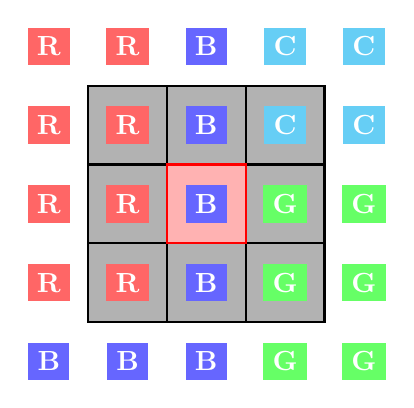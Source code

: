 \begin{tikzpicture}

    \fill[black!30] (1, 4) rectangle ++(1,1);
    \fill[black!30] (3, 4) rectangle ++(1,1);
    \fill[black!30] (2, 3) rectangle ++(1,1);
    \fill[black!30] (2, 5) rectangle ++(1,1);
    \fill[black!30] (3, 5) rectangle ++(1,1);
    \fill[black!30] (3, 3) rectangle ++(1,1);
    \fill[black!30] (1, 5) rectangle ++(1,1);
    \fill[black!30] (1, 3) rectangle ++(1,1);

    \fill[red!30] (2, 4) rectangle ++(1,1);

    \draw[thick, black] (1, 4) rectangle ++(1,1);
    \draw[thick, black] (3, 4) rectangle ++(1,1);
    \draw[thick, black] (2, 3) rectangle ++(1,1);
    \draw[thick, black] (2, 5) rectangle ++(1,1);
    \draw[thick, black] (3, 5) rectangle ++(1,1);
    \draw[thick, black] (3, 3) rectangle ++(1,1);
    \draw[thick, black] (1, 5) rectangle ++(1,1);
    \draw[thick, black] (1, 3) rectangle ++(1,1);

    \draw[thick, red] (2, 4) rectangle ++(1,1);
    
    % Draw the grid and add colored letters
    \node[fill=red!60, text=white, font=\bfseries] at (0.5, 6.5) {R}; 
    \node[fill=red!60, text=white, font=\bfseries] at (1.5, 6.5) {R}; 
    \node[fill=blue!60, text=white, font=\bfseries] at (2.5, 6.5) {B}; 
    \node[fill=cyan!60, text=white, font=\bfseries] at (3.5, 6.5) {C}; 
    \node[fill=cyan!60, text=white, font=\bfseries] at (4.5, 6.5) {C};
    
    \node[fill=red!60, text=white, font=\bfseries] at (0.5, 5.5) {R}; 
    \node[fill=red!60, text=white, font=\bfseries] at (1.5, 5.5) {R}; 
    \node[fill=blue!60, text=white, font=\bfseries] at (2.5, 5.5) {B}; 
    \node[fill=cyan!60, text=white, font=\bfseries] at (3.5, 5.5) {C}; 
    \node[fill=cyan!60, text=white, font=\bfseries] at (4.5, 5.5) {C};
    
    \node[fill=red!60, text=white, font=\bfseries] at (0.5, 4.5) {R}; 
    \node[fill=red!60, text=white, font=\bfseries] at (1.5, 4.5) {R}; 
    \node[fill=blue!60, text=white, font=\bfseries] at (2.5, 4.5) {B};  % Nodo centrale
    \node[fill=green!60, text=white, font=\bfseries] at (3.5, 4.5) {G}; 
    \node[fill=green!60, text=white, font=\bfseries] at (4.5, 4.5) {G};
    
    \node[fill=red!60, text=white, font=\bfseries] at (0.5, 3.5) {R}; 
    \node[fill=red!60, text=white, font=\bfseries] at (1.5, 3.5) {R}; 
    \node[fill=blue!60, text=white, font=\bfseries] at (2.5, 3.5) {B}; % Vicino dello stesso colore
    \node[fill=green!60, text=white, font=\bfseries] at (3.5, 3.5) {G}; 
    \node[fill=green!60, text=white, font=\bfseries] at (4.5, 3.5) {G};
    
    \node[fill=blue!60, text=white, font=\bfseries] at (0.5, 2.5) {B}; 
    \node[fill=blue!60, text=white, font=\bfseries] at (1.5, 2.5) {B}; % Vicino dello stesso colore
    \node[fill=blue!60, text=white, font=\bfseries] at (2.5, 2.5) {B}; % Vicino dello stesso colore
    \node[fill=green!60, text=white, font=\bfseries] at (3.5, 2.5) {G}; 
    \node[fill=green!60, text=white, font=\bfseries] at (4.5, 2.5) {G};
\end{tikzpicture}